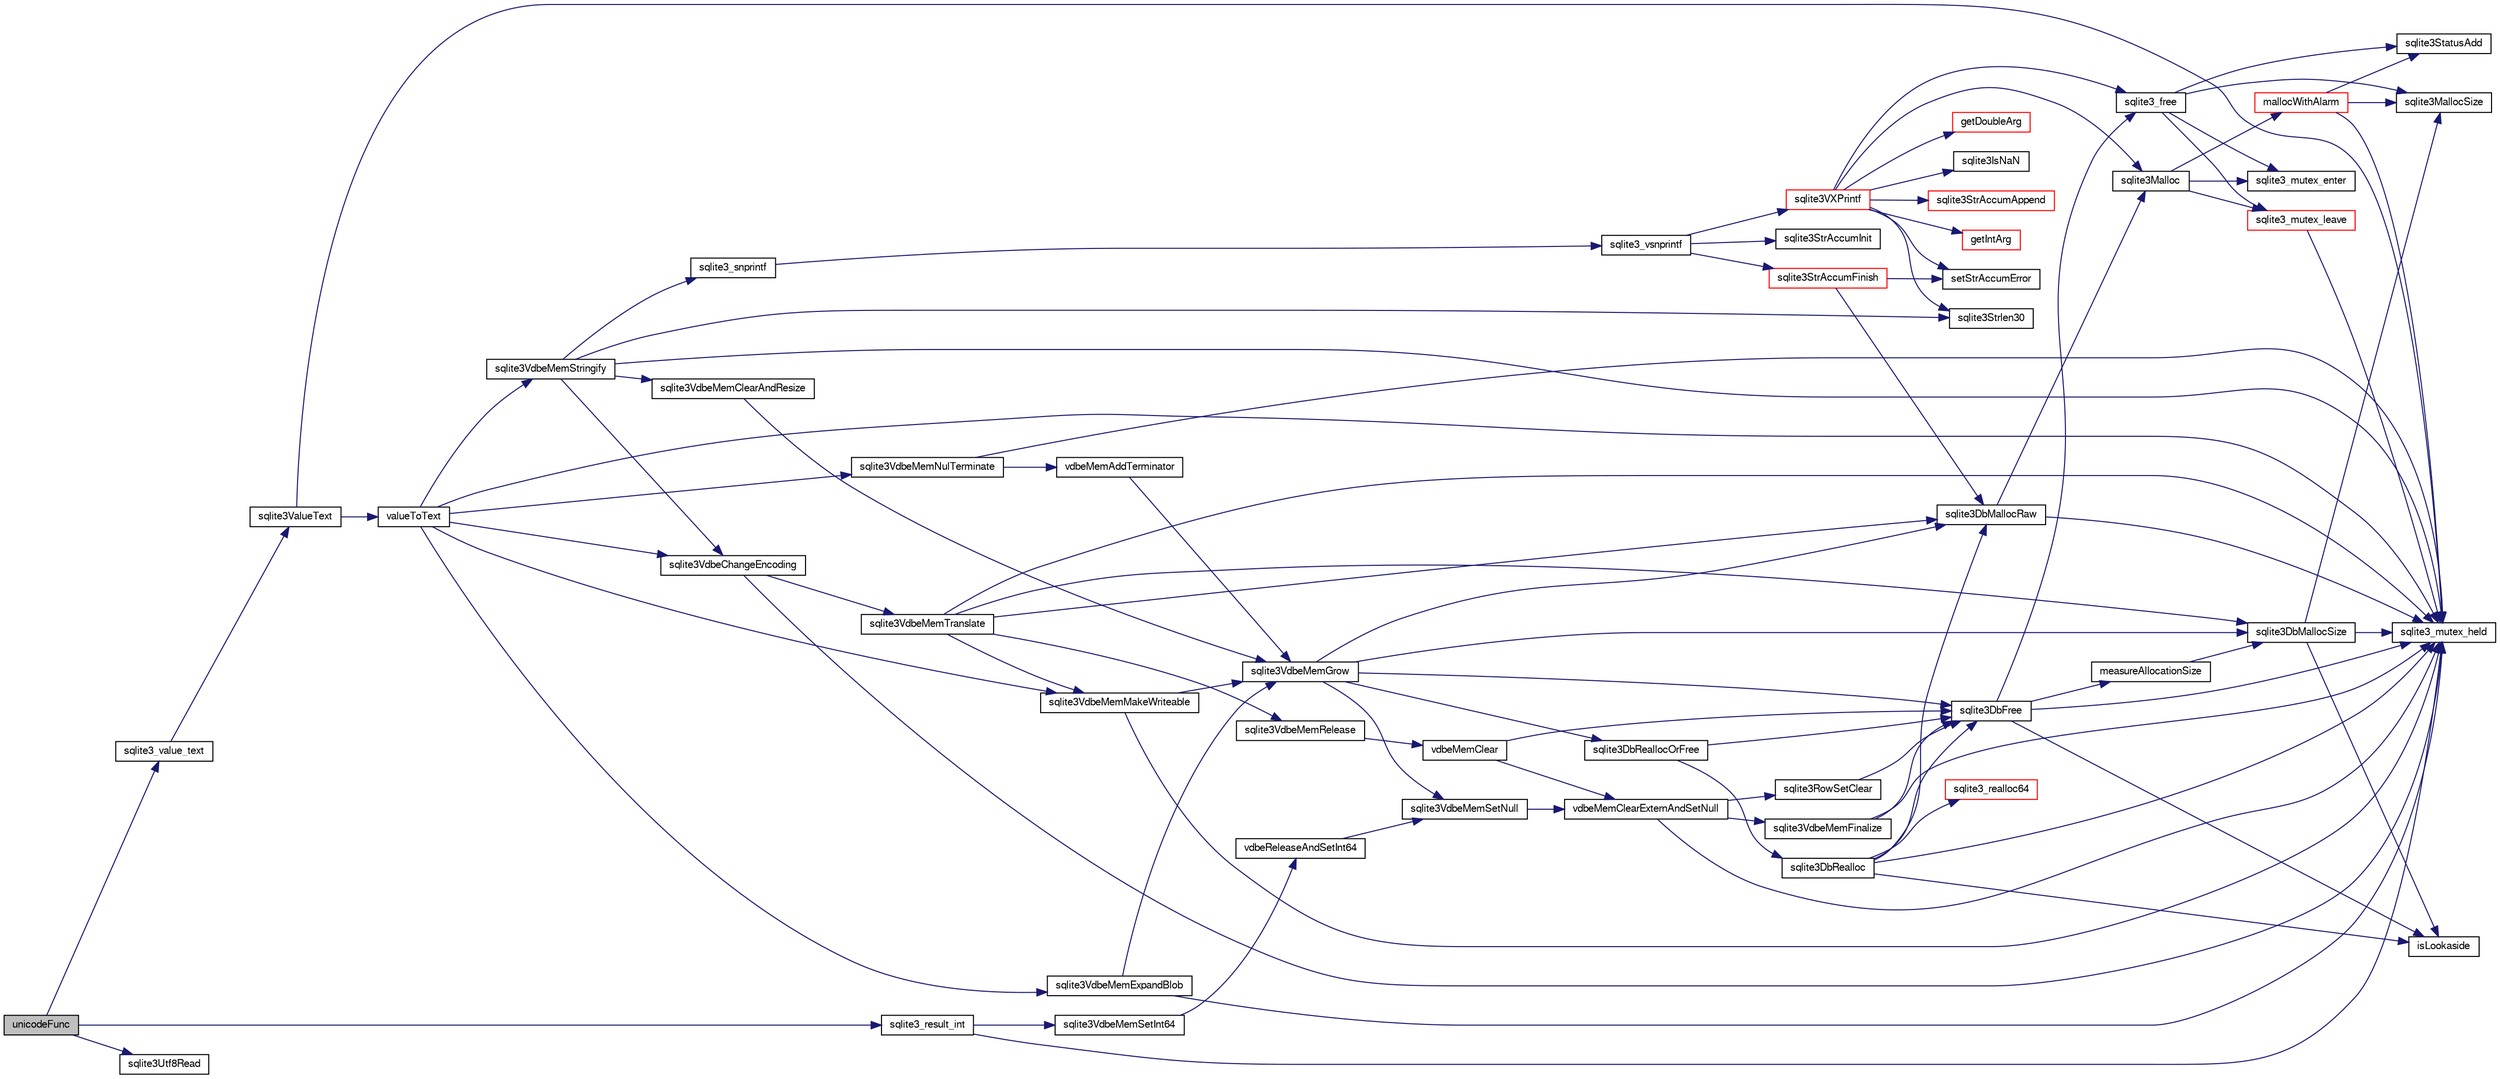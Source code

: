 digraph "unicodeFunc"
{
  edge [fontname="FreeSans",fontsize="10",labelfontname="FreeSans",labelfontsize="10"];
  node [fontname="FreeSans",fontsize="10",shape=record];
  rankdir="LR";
  Node844211 [label="unicodeFunc",height=0.2,width=0.4,color="black", fillcolor="grey75", style="filled", fontcolor="black"];
  Node844211 -> Node844212 [color="midnightblue",fontsize="10",style="solid",fontname="FreeSans"];
  Node844212 [label="sqlite3_value_text",height=0.2,width=0.4,color="black", fillcolor="white", style="filled",URL="$sqlite3_8c.html#aef2ace3239e6dd59c74110faa70f8171"];
  Node844212 -> Node844213 [color="midnightblue",fontsize="10",style="solid",fontname="FreeSans"];
  Node844213 [label="sqlite3ValueText",height=0.2,width=0.4,color="black", fillcolor="white", style="filled",URL="$sqlite3_8c.html#ad567a94e52d1adf81f4857fdba00a59b"];
  Node844213 -> Node844214 [color="midnightblue",fontsize="10",style="solid",fontname="FreeSans"];
  Node844214 [label="sqlite3_mutex_held",height=0.2,width=0.4,color="black", fillcolor="white", style="filled",URL="$sqlite3_8c.html#acf77da68932b6bc163c5e68547ecc3e7"];
  Node844213 -> Node844215 [color="midnightblue",fontsize="10",style="solid",fontname="FreeSans"];
  Node844215 [label="valueToText",height=0.2,width=0.4,color="black", fillcolor="white", style="filled",URL="$sqlite3_8c.html#abded1c4848e5c5901949c02af499044c"];
  Node844215 -> Node844214 [color="midnightblue",fontsize="10",style="solid",fontname="FreeSans"];
  Node844215 -> Node844216 [color="midnightblue",fontsize="10",style="solid",fontname="FreeSans"];
  Node844216 [label="sqlite3VdbeMemExpandBlob",height=0.2,width=0.4,color="black", fillcolor="white", style="filled",URL="$sqlite3_8c.html#afa1d06c05f058623f190c05aac4a5c7c"];
  Node844216 -> Node844214 [color="midnightblue",fontsize="10",style="solid",fontname="FreeSans"];
  Node844216 -> Node844217 [color="midnightblue",fontsize="10",style="solid",fontname="FreeSans"];
  Node844217 [label="sqlite3VdbeMemGrow",height=0.2,width=0.4,color="black", fillcolor="white", style="filled",URL="$sqlite3_8c.html#aba753c9690ae0ba31b5100945cf29447"];
  Node844217 -> Node844218 [color="midnightblue",fontsize="10",style="solid",fontname="FreeSans"];
  Node844218 [label="sqlite3DbMallocSize",height=0.2,width=0.4,color="black", fillcolor="white", style="filled",URL="$sqlite3_8c.html#aa397e5a8a03495203a0767abf0a71f86"];
  Node844218 -> Node844219 [color="midnightblue",fontsize="10",style="solid",fontname="FreeSans"];
  Node844219 [label="sqlite3MallocSize",height=0.2,width=0.4,color="black", fillcolor="white", style="filled",URL="$sqlite3_8c.html#acf5d2a5f35270bafb050bd2def576955"];
  Node844218 -> Node844214 [color="midnightblue",fontsize="10",style="solid",fontname="FreeSans"];
  Node844218 -> Node844220 [color="midnightblue",fontsize="10",style="solid",fontname="FreeSans"];
  Node844220 [label="isLookaside",height=0.2,width=0.4,color="black", fillcolor="white", style="filled",URL="$sqlite3_8c.html#a770fa05ff9717b75e16f4d968a77b897"];
  Node844217 -> Node844221 [color="midnightblue",fontsize="10",style="solid",fontname="FreeSans"];
  Node844221 [label="sqlite3DbReallocOrFree",height=0.2,width=0.4,color="black", fillcolor="white", style="filled",URL="$sqlite3_8c.html#a532a9fd62eeb46b61885a0fff075231c"];
  Node844221 -> Node844222 [color="midnightblue",fontsize="10",style="solid",fontname="FreeSans"];
  Node844222 [label="sqlite3DbRealloc",height=0.2,width=0.4,color="black", fillcolor="white", style="filled",URL="$sqlite3_8c.html#ae028f4902a9d29bcaf310ff289ee87dc"];
  Node844222 -> Node844214 [color="midnightblue",fontsize="10",style="solid",fontname="FreeSans"];
  Node844222 -> Node844223 [color="midnightblue",fontsize="10",style="solid",fontname="FreeSans"];
  Node844223 [label="sqlite3DbMallocRaw",height=0.2,width=0.4,color="black", fillcolor="white", style="filled",URL="$sqlite3_8c.html#abbe8be0cf7175e11ddc3e2218fad924e"];
  Node844223 -> Node844214 [color="midnightblue",fontsize="10",style="solid",fontname="FreeSans"];
  Node844223 -> Node844224 [color="midnightblue",fontsize="10",style="solid",fontname="FreeSans"];
  Node844224 [label="sqlite3Malloc",height=0.2,width=0.4,color="black", fillcolor="white", style="filled",URL="$sqlite3_8c.html#a361a2eaa846b1885f123abe46f5d8b2b"];
  Node844224 -> Node844225 [color="midnightblue",fontsize="10",style="solid",fontname="FreeSans"];
  Node844225 [label="sqlite3_mutex_enter",height=0.2,width=0.4,color="black", fillcolor="white", style="filled",URL="$sqlite3_8c.html#a1c12cde690bd89f104de5cbad12a6bf5"];
  Node844224 -> Node844226 [color="midnightblue",fontsize="10",style="solid",fontname="FreeSans"];
  Node844226 [label="mallocWithAlarm",height=0.2,width=0.4,color="red", fillcolor="white", style="filled",URL="$sqlite3_8c.html#ab070d5cf8e48ec8a6a43cf025d48598b"];
  Node844226 -> Node844214 [color="midnightblue",fontsize="10",style="solid",fontname="FreeSans"];
  Node844226 -> Node844219 [color="midnightblue",fontsize="10",style="solid",fontname="FreeSans"];
  Node844226 -> Node844232 [color="midnightblue",fontsize="10",style="solid",fontname="FreeSans"];
  Node844232 [label="sqlite3StatusAdd",height=0.2,width=0.4,color="black", fillcolor="white", style="filled",URL="$sqlite3_8c.html#afa029f93586aeab4cc85360905dae9cd"];
  Node844224 -> Node844230 [color="midnightblue",fontsize="10",style="solid",fontname="FreeSans"];
  Node844230 [label="sqlite3_mutex_leave",height=0.2,width=0.4,color="red", fillcolor="white", style="filled",URL="$sqlite3_8c.html#a5838d235601dbd3c1fa993555c6bcc93"];
  Node844230 -> Node844214 [color="midnightblue",fontsize="10",style="solid",fontname="FreeSans"];
  Node844222 -> Node844220 [color="midnightblue",fontsize="10",style="solid",fontname="FreeSans"];
  Node844222 -> Node844233 [color="midnightblue",fontsize="10",style="solid",fontname="FreeSans"];
  Node844233 [label="sqlite3DbFree",height=0.2,width=0.4,color="black", fillcolor="white", style="filled",URL="$sqlite3_8c.html#ac70ab821a6607b4a1b909582dc37a069"];
  Node844233 -> Node844214 [color="midnightblue",fontsize="10",style="solid",fontname="FreeSans"];
  Node844233 -> Node844234 [color="midnightblue",fontsize="10",style="solid",fontname="FreeSans"];
  Node844234 [label="measureAllocationSize",height=0.2,width=0.4,color="black", fillcolor="white", style="filled",URL="$sqlite3_8c.html#a45731e644a22fdb756e2b6337224217a"];
  Node844234 -> Node844218 [color="midnightblue",fontsize="10",style="solid",fontname="FreeSans"];
  Node844233 -> Node844220 [color="midnightblue",fontsize="10",style="solid",fontname="FreeSans"];
  Node844233 -> Node844235 [color="midnightblue",fontsize="10",style="solid",fontname="FreeSans"];
  Node844235 [label="sqlite3_free",height=0.2,width=0.4,color="black", fillcolor="white", style="filled",URL="$sqlite3_8c.html#a6552349e36a8a691af5487999ab09519"];
  Node844235 -> Node844225 [color="midnightblue",fontsize="10",style="solid",fontname="FreeSans"];
  Node844235 -> Node844232 [color="midnightblue",fontsize="10",style="solid",fontname="FreeSans"];
  Node844235 -> Node844219 [color="midnightblue",fontsize="10",style="solid",fontname="FreeSans"];
  Node844235 -> Node844230 [color="midnightblue",fontsize="10",style="solid",fontname="FreeSans"];
  Node844222 -> Node844236 [color="midnightblue",fontsize="10",style="solid",fontname="FreeSans"];
  Node844236 [label="sqlite3_realloc64",height=0.2,width=0.4,color="red", fillcolor="white", style="filled",URL="$sqlite3_8c.html#a3765a714077ee547e811034236dc9ecd"];
  Node844221 -> Node844233 [color="midnightblue",fontsize="10",style="solid",fontname="FreeSans"];
  Node844217 -> Node844233 [color="midnightblue",fontsize="10",style="solid",fontname="FreeSans"];
  Node844217 -> Node844223 [color="midnightblue",fontsize="10",style="solid",fontname="FreeSans"];
  Node844217 -> Node844333 [color="midnightblue",fontsize="10",style="solid",fontname="FreeSans"];
  Node844333 [label="sqlite3VdbeMemSetNull",height=0.2,width=0.4,color="black", fillcolor="white", style="filled",URL="$sqlite3_8c.html#ae01092c23aebaf8a3ebdf3954609b410"];
  Node844333 -> Node844334 [color="midnightblue",fontsize="10",style="solid",fontname="FreeSans"];
  Node844334 [label="vdbeMemClearExternAndSetNull",height=0.2,width=0.4,color="black", fillcolor="white", style="filled",URL="$sqlite3_8c.html#a29c41a360fb0e86b817777daf061230c"];
  Node844334 -> Node844214 [color="midnightblue",fontsize="10",style="solid",fontname="FreeSans"];
  Node844334 -> Node844335 [color="midnightblue",fontsize="10",style="solid",fontname="FreeSans"];
  Node844335 [label="sqlite3VdbeMemFinalize",height=0.2,width=0.4,color="black", fillcolor="white", style="filled",URL="$sqlite3_8c.html#a2568220f48ddef81b1c43e401042d9d2"];
  Node844335 -> Node844214 [color="midnightblue",fontsize="10",style="solid",fontname="FreeSans"];
  Node844335 -> Node844233 [color="midnightblue",fontsize="10",style="solid",fontname="FreeSans"];
  Node844334 -> Node844336 [color="midnightblue",fontsize="10",style="solid",fontname="FreeSans"];
  Node844336 [label="sqlite3RowSetClear",height=0.2,width=0.4,color="black", fillcolor="white", style="filled",URL="$sqlite3_8c.html#ae153de0cd969511a607e26deeca80342"];
  Node844336 -> Node844233 [color="midnightblue",fontsize="10",style="solid",fontname="FreeSans"];
  Node844215 -> Node844487 [color="midnightblue",fontsize="10",style="solid",fontname="FreeSans"];
  Node844487 [label="sqlite3VdbeChangeEncoding",height=0.2,width=0.4,color="black", fillcolor="white", style="filled",URL="$sqlite3_8c.html#aa7cf8e488bf8cf9ec18528f52a40de31"];
  Node844487 -> Node844214 [color="midnightblue",fontsize="10",style="solid",fontname="FreeSans"];
  Node844487 -> Node844488 [color="midnightblue",fontsize="10",style="solid",fontname="FreeSans"];
  Node844488 [label="sqlite3VdbeMemTranslate",height=0.2,width=0.4,color="black", fillcolor="white", style="filled",URL="$sqlite3_8c.html#adc5f07459f00d96ec7591be255d029f5"];
  Node844488 -> Node844214 [color="midnightblue",fontsize="10",style="solid",fontname="FreeSans"];
  Node844488 -> Node844341 [color="midnightblue",fontsize="10",style="solid",fontname="FreeSans"];
  Node844341 [label="sqlite3VdbeMemMakeWriteable",height=0.2,width=0.4,color="black", fillcolor="white", style="filled",URL="$sqlite3_8c.html#afabdd8032205a36c69ad191c6bbb6a34"];
  Node844341 -> Node844214 [color="midnightblue",fontsize="10",style="solid",fontname="FreeSans"];
  Node844341 -> Node844217 [color="midnightblue",fontsize="10",style="solid",fontname="FreeSans"];
  Node844488 -> Node844223 [color="midnightblue",fontsize="10",style="solid",fontname="FreeSans"];
  Node844488 -> Node844338 [color="midnightblue",fontsize="10",style="solid",fontname="FreeSans"];
  Node844338 [label="sqlite3VdbeMemRelease",height=0.2,width=0.4,color="black", fillcolor="white", style="filled",URL="$sqlite3_8c.html#a90606361dbeba88159fd6ff03fcc10cc"];
  Node844338 -> Node844339 [color="midnightblue",fontsize="10",style="solid",fontname="FreeSans"];
  Node844339 [label="vdbeMemClear",height=0.2,width=0.4,color="black", fillcolor="white", style="filled",URL="$sqlite3_8c.html#a489eef6e55ad0dadf67578726b935d12"];
  Node844339 -> Node844334 [color="midnightblue",fontsize="10",style="solid",fontname="FreeSans"];
  Node844339 -> Node844233 [color="midnightblue",fontsize="10",style="solid",fontname="FreeSans"];
  Node844488 -> Node844218 [color="midnightblue",fontsize="10",style="solid",fontname="FreeSans"];
  Node844215 -> Node844341 [color="midnightblue",fontsize="10",style="solid",fontname="FreeSans"];
  Node844215 -> Node844489 [color="midnightblue",fontsize="10",style="solid",fontname="FreeSans"];
  Node844489 [label="sqlite3VdbeMemNulTerminate",height=0.2,width=0.4,color="black", fillcolor="white", style="filled",URL="$sqlite3_8c.html#ad72ffa8a87fad7797ceeca0682df6aa3"];
  Node844489 -> Node844214 [color="midnightblue",fontsize="10",style="solid",fontname="FreeSans"];
  Node844489 -> Node844490 [color="midnightblue",fontsize="10",style="solid",fontname="FreeSans"];
  Node844490 [label="vdbeMemAddTerminator",height=0.2,width=0.4,color="black", fillcolor="white", style="filled",URL="$sqlite3_8c.html#a01c7c7c70bf090b2882bce28aa35c4c9"];
  Node844490 -> Node844217 [color="midnightblue",fontsize="10",style="solid",fontname="FreeSans"];
  Node844215 -> Node844491 [color="midnightblue",fontsize="10",style="solid",fontname="FreeSans"];
  Node844491 [label="sqlite3VdbeMemStringify",height=0.2,width=0.4,color="black", fillcolor="white", style="filled",URL="$sqlite3_8c.html#aaf8a4e6bd1059297d279570e30b7680a"];
  Node844491 -> Node844214 [color="midnightblue",fontsize="10",style="solid",fontname="FreeSans"];
  Node844491 -> Node844337 [color="midnightblue",fontsize="10",style="solid",fontname="FreeSans"];
  Node844337 [label="sqlite3VdbeMemClearAndResize",height=0.2,width=0.4,color="black", fillcolor="white", style="filled",URL="$sqlite3_8c.html#add082be4aa46084ecdf023cfac898231"];
  Node844337 -> Node844217 [color="midnightblue",fontsize="10",style="solid",fontname="FreeSans"];
  Node844491 -> Node844405 [color="midnightblue",fontsize="10",style="solid",fontname="FreeSans"];
  Node844405 [label="sqlite3_snprintf",height=0.2,width=0.4,color="black", fillcolor="white", style="filled",URL="$sqlite3_8c.html#aa2695a752e971577f5784122f2013c40"];
  Node844405 -> Node844406 [color="midnightblue",fontsize="10",style="solid",fontname="FreeSans"];
  Node844406 [label="sqlite3_vsnprintf",height=0.2,width=0.4,color="black", fillcolor="white", style="filled",URL="$sqlite3_8c.html#a0862c03aea71d62847e452aa655add42"];
  Node844406 -> Node844262 [color="midnightblue",fontsize="10",style="solid",fontname="FreeSans"];
  Node844262 [label="sqlite3StrAccumInit",height=0.2,width=0.4,color="black", fillcolor="white", style="filled",URL="$sqlite3_8c.html#aabf95e113b9d54d519cd15a56215f560"];
  Node844406 -> Node844263 [color="midnightblue",fontsize="10",style="solid",fontname="FreeSans"];
  Node844263 [label="sqlite3VXPrintf",height=0.2,width=0.4,color="red", fillcolor="white", style="filled",URL="$sqlite3_8c.html#a63c25806c9bd4a2b76f9a0eb232c6bde"];
  Node844263 -> Node844264 [color="midnightblue",fontsize="10",style="solid",fontname="FreeSans"];
  Node844264 [label="sqlite3StrAccumAppend",height=0.2,width=0.4,color="red", fillcolor="white", style="filled",URL="$sqlite3_8c.html#a56664fa33def33c5a5245b623441d5e0"];
  Node844263 -> Node844271 [color="midnightblue",fontsize="10",style="solid",fontname="FreeSans"];
  Node844271 [label="getIntArg",height=0.2,width=0.4,color="red", fillcolor="white", style="filled",URL="$sqlite3_8c.html#abff258963dbd9205fb299851a64c67be"];
  Node844263 -> Node844224 [color="midnightblue",fontsize="10",style="solid",fontname="FreeSans"];
  Node844263 -> Node844267 [color="midnightblue",fontsize="10",style="solid",fontname="FreeSans"];
  Node844267 [label="setStrAccumError",height=0.2,width=0.4,color="black", fillcolor="white", style="filled",URL="$sqlite3_8c.html#a3dc479a1fc8ba1ab8edfe51f8a0b102c"];
  Node844263 -> Node844277 [color="midnightblue",fontsize="10",style="solid",fontname="FreeSans"];
  Node844277 [label="getDoubleArg",height=0.2,width=0.4,color="red", fillcolor="white", style="filled",URL="$sqlite3_8c.html#a1cf25120072c85bd261983b24c12c3d9"];
  Node844263 -> Node844281 [color="midnightblue",fontsize="10",style="solid",fontname="FreeSans"];
  Node844281 [label="sqlite3IsNaN",height=0.2,width=0.4,color="black", fillcolor="white", style="filled",URL="$sqlite3_8c.html#aed4d78203877c3486765ccbc7feebb50"];
  Node844263 -> Node844282 [color="midnightblue",fontsize="10",style="solid",fontname="FreeSans"];
  Node844282 [label="sqlite3Strlen30",height=0.2,width=0.4,color="black", fillcolor="white", style="filled",URL="$sqlite3_8c.html#a3dcd80ba41f1a308193dee74857b62a7"];
  Node844263 -> Node844235 [color="midnightblue",fontsize="10",style="solid",fontname="FreeSans"];
  Node844406 -> Node844287 [color="midnightblue",fontsize="10",style="solid",fontname="FreeSans"];
  Node844287 [label="sqlite3StrAccumFinish",height=0.2,width=0.4,color="red", fillcolor="white", style="filled",URL="$sqlite3_8c.html#adb7f26b10ac1b847db6f000ef4c2e2ba"];
  Node844287 -> Node844223 [color="midnightblue",fontsize="10",style="solid",fontname="FreeSans"];
  Node844287 -> Node844267 [color="midnightblue",fontsize="10",style="solid",fontname="FreeSans"];
  Node844491 -> Node844282 [color="midnightblue",fontsize="10",style="solid",fontname="FreeSans"];
  Node844491 -> Node844487 [color="midnightblue",fontsize="10",style="solid",fontname="FreeSans"];
  Node844211 -> Node844362 [color="midnightblue",fontsize="10",style="solid",fontname="FreeSans"];
  Node844362 [label="sqlite3_result_int",height=0.2,width=0.4,color="black", fillcolor="white", style="filled",URL="$sqlite3_8c.html#a1e02f9d7125c65996cec3d6b305c5386"];
  Node844362 -> Node844214 [color="midnightblue",fontsize="10",style="solid",fontname="FreeSans"];
  Node844362 -> Node844363 [color="midnightblue",fontsize="10",style="solid",fontname="FreeSans"];
  Node844363 [label="sqlite3VdbeMemSetInt64",height=0.2,width=0.4,color="black", fillcolor="white", style="filled",URL="$sqlite3_8c.html#a57c5843cac8f6180ee994267a23f86a3"];
  Node844363 -> Node844364 [color="midnightblue",fontsize="10",style="solid",fontname="FreeSans"];
  Node844364 [label="vdbeReleaseAndSetInt64",height=0.2,width=0.4,color="black", fillcolor="white", style="filled",URL="$sqlite3_8c.html#abdcd42be8fe3e9bff2493533da9b5697"];
  Node844364 -> Node844333 [color="midnightblue",fontsize="10",style="solid",fontname="FreeSans"];
  Node844211 -> Node844492 [color="midnightblue",fontsize="10",style="solid",fontname="FreeSans"];
  Node844492 [label="sqlite3Utf8Read",height=0.2,width=0.4,color="black", fillcolor="white", style="filled",URL="$sqlite3_8c.html#ae25f70650fcf02236868220f5ebd2d79"];
}
